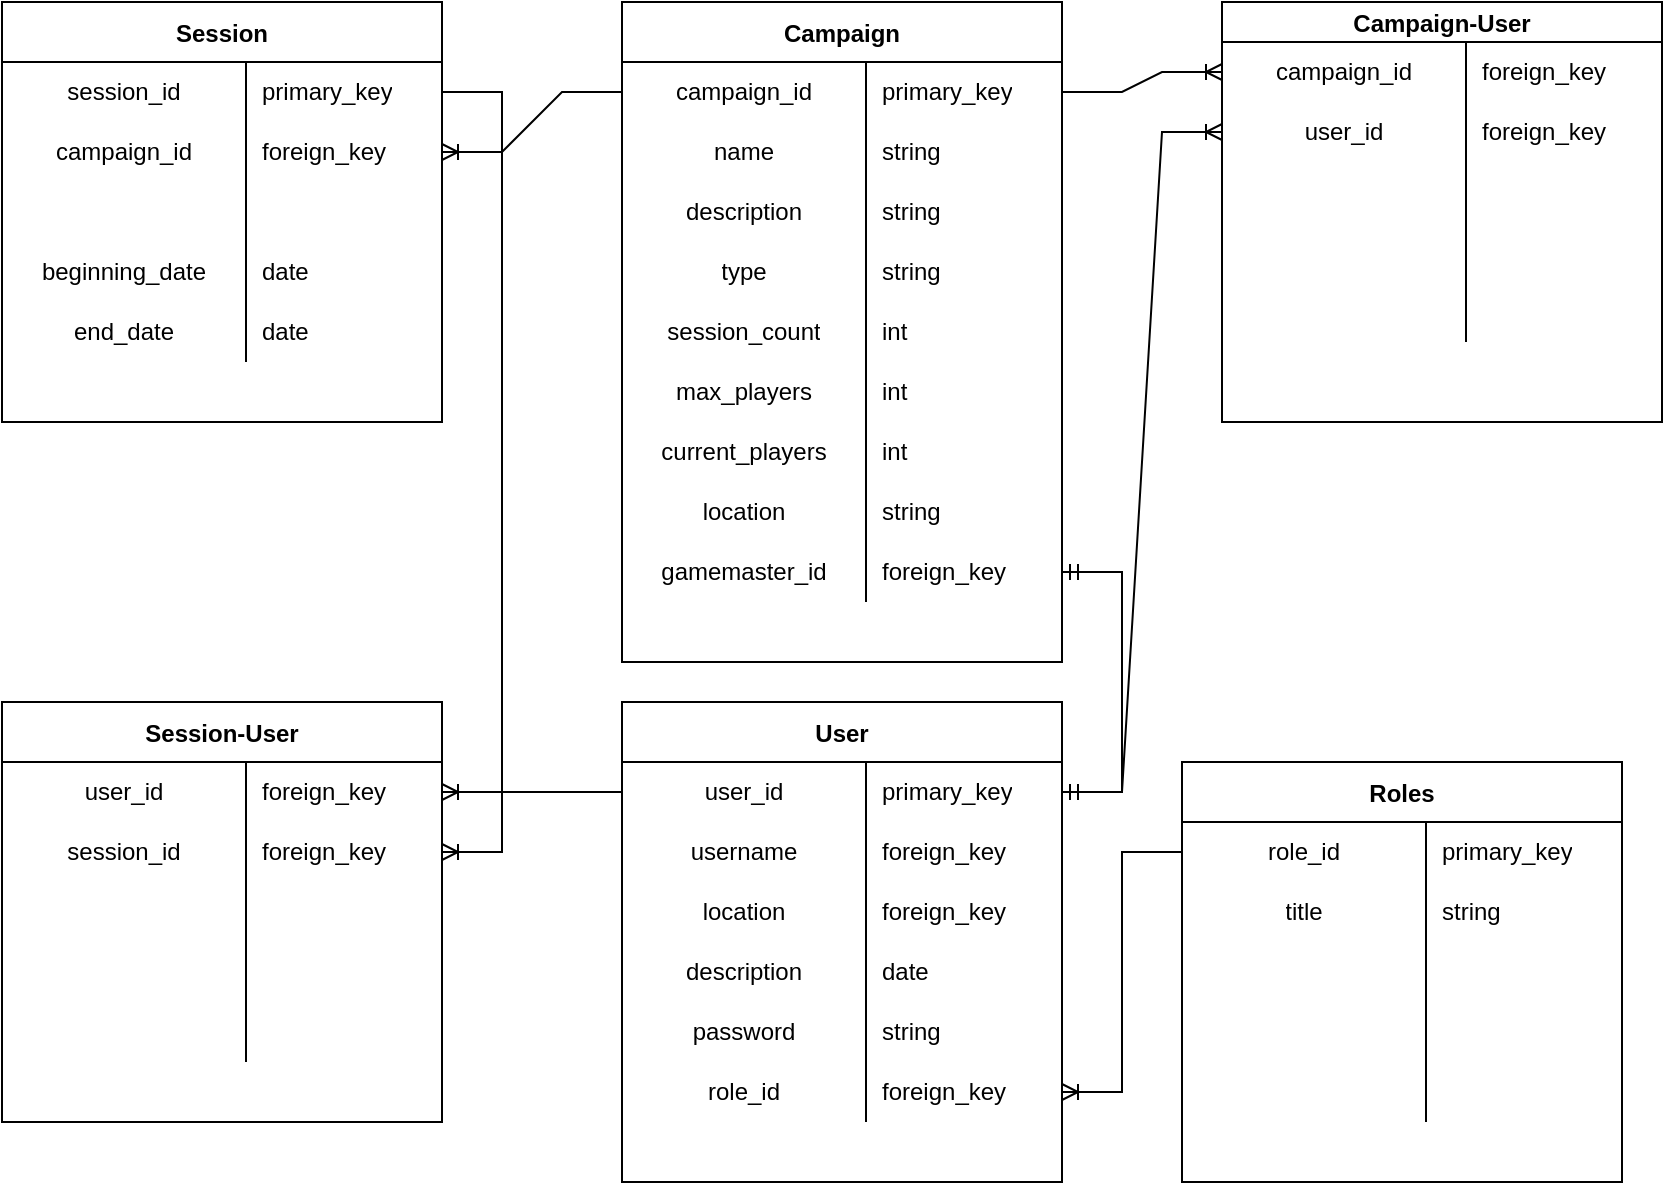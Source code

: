 <mxfile version="18.0.8"><diagram id="8HHfLeIzHqi8fVlSM80E" name="Page-1"><mxGraphModel dx="946" dy="645" grid="1" gridSize="10" guides="1" tooltips="1" connect="1" arrows="1" fold="1" page="1" pageScale="1" pageWidth="850" pageHeight="1100" math="0" shadow="0"><root><mxCell id="0"/><mxCell id="1" parent="0"/><mxCell id="jKPYnuD05pb-2-qeHmgD-6" value="Session" style="shape=table;startSize=30;container=1;collapsible=0;childLayout=tableLayout;fixedRows=1;rowLines=0;fontStyle=1;" vertex="1" parent="1"><mxGeometry x="10" y="10" width="220" height="210" as="geometry"/></mxCell><mxCell id="jKPYnuD05pb-2-qeHmgD-7" value="" style="shape=tableRow;horizontal=0;startSize=0;swimlaneHead=0;swimlaneBody=0;top=0;left=0;bottom=0;right=0;collapsible=0;dropTarget=0;fillColor=none;points=[[0,0.5],[1,0.5]];portConstraint=eastwest;" vertex="1" parent="jKPYnuD05pb-2-qeHmgD-6"><mxGeometry y="30" width="220" height="30" as="geometry"/></mxCell><mxCell id="jKPYnuD05pb-2-qeHmgD-8" value="session_id" style="shape=partialRectangle;html=1;whiteSpace=wrap;connectable=0;fillColor=none;top=0;left=0;bottom=0;right=0;overflow=hidden;pointerEvents=1;" vertex="1" parent="jKPYnuD05pb-2-qeHmgD-7"><mxGeometry width="122" height="30" as="geometry"><mxRectangle width="122" height="30" as="alternateBounds"/></mxGeometry></mxCell><mxCell id="jKPYnuD05pb-2-qeHmgD-9" value="primary_key" style="shape=partialRectangle;html=1;whiteSpace=wrap;connectable=0;fillColor=none;top=0;left=0;bottom=0;right=0;align=left;spacingLeft=6;overflow=hidden;" vertex="1" parent="jKPYnuD05pb-2-qeHmgD-7"><mxGeometry x="122" width="98" height="30" as="geometry"><mxRectangle width="98" height="30" as="alternateBounds"/></mxGeometry></mxCell><mxCell id="jKPYnuD05pb-2-qeHmgD-10" value="" style="shape=tableRow;horizontal=0;startSize=0;swimlaneHead=0;swimlaneBody=0;top=0;left=0;bottom=0;right=0;collapsible=0;dropTarget=0;fillColor=none;points=[[0,0.5],[1,0.5]];portConstraint=eastwest;" vertex="1" parent="jKPYnuD05pb-2-qeHmgD-6"><mxGeometry y="60" width="220" height="30" as="geometry"/></mxCell><mxCell id="jKPYnuD05pb-2-qeHmgD-11" value="campaign_id" style="shape=partialRectangle;html=1;whiteSpace=wrap;connectable=0;fillColor=none;top=0;left=0;bottom=0;right=0;overflow=hidden;" vertex="1" parent="jKPYnuD05pb-2-qeHmgD-10"><mxGeometry width="122" height="30" as="geometry"><mxRectangle width="122" height="30" as="alternateBounds"/></mxGeometry></mxCell><mxCell id="jKPYnuD05pb-2-qeHmgD-12" value="foreign_key" style="shape=partialRectangle;html=1;whiteSpace=wrap;connectable=0;fillColor=none;top=0;left=0;bottom=0;right=0;align=left;spacingLeft=6;overflow=hidden;" vertex="1" parent="jKPYnuD05pb-2-qeHmgD-10"><mxGeometry x="122" width="98" height="30" as="geometry"><mxRectangle width="98" height="30" as="alternateBounds"/></mxGeometry></mxCell><mxCell id="jKPYnuD05pb-2-qeHmgD-13" value="" style="shape=tableRow;horizontal=0;startSize=0;swimlaneHead=0;swimlaneBody=0;top=0;left=0;bottom=0;right=0;collapsible=0;dropTarget=0;fillColor=none;points=[[0,0.5],[1,0.5]];portConstraint=eastwest;" vertex="1" parent="jKPYnuD05pb-2-qeHmgD-6"><mxGeometry y="90" width="220" height="30" as="geometry"/></mxCell><mxCell id="jKPYnuD05pb-2-qeHmgD-14" value="" style="shape=partialRectangle;html=1;whiteSpace=wrap;connectable=0;fillColor=none;top=0;left=0;bottom=0;right=0;overflow=hidden;" vertex="1" parent="jKPYnuD05pb-2-qeHmgD-13"><mxGeometry width="122" height="30" as="geometry"><mxRectangle width="122" height="30" as="alternateBounds"/></mxGeometry></mxCell><mxCell id="jKPYnuD05pb-2-qeHmgD-15" value="" style="shape=partialRectangle;html=1;whiteSpace=wrap;connectable=0;fillColor=none;top=0;left=0;bottom=0;right=0;align=left;spacingLeft=6;overflow=hidden;" vertex="1" parent="jKPYnuD05pb-2-qeHmgD-13"><mxGeometry x="122" width="98" height="30" as="geometry"><mxRectangle width="98" height="30" as="alternateBounds"/></mxGeometry></mxCell><mxCell id="jKPYnuD05pb-2-qeHmgD-18" value="" style="shape=tableRow;horizontal=0;startSize=0;swimlaneHead=0;swimlaneBody=0;top=0;left=0;bottom=0;right=0;collapsible=0;dropTarget=0;fillColor=none;points=[[0,0.5],[1,0.5]];portConstraint=eastwest;" vertex="1" parent="jKPYnuD05pb-2-qeHmgD-6"><mxGeometry y="120" width="220" height="30" as="geometry"/></mxCell><mxCell id="jKPYnuD05pb-2-qeHmgD-19" value="beginning_date" style="shape=partialRectangle;html=1;whiteSpace=wrap;connectable=0;fillColor=none;top=0;left=0;bottom=0;right=0;overflow=hidden;" vertex="1" parent="jKPYnuD05pb-2-qeHmgD-18"><mxGeometry width="122" height="30" as="geometry"><mxRectangle width="122" height="30" as="alternateBounds"/></mxGeometry></mxCell><mxCell id="jKPYnuD05pb-2-qeHmgD-20" value="date" style="shape=partialRectangle;html=1;whiteSpace=wrap;connectable=0;fillColor=none;top=0;left=0;bottom=0;right=0;align=left;spacingLeft=6;overflow=hidden;" vertex="1" parent="jKPYnuD05pb-2-qeHmgD-18"><mxGeometry x="122" width="98" height="30" as="geometry"><mxRectangle width="98" height="30" as="alternateBounds"/></mxGeometry></mxCell><mxCell id="jKPYnuD05pb-2-qeHmgD-21" value="" style="shape=tableRow;horizontal=0;startSize=0;swimlaneHead=0;swimlaneBody=0;top=0;left=0;bottom=0;right=0;collapsible=0;dropTarget=0;fillColor=none;points=[[0,0.5],[1,0.5]];portConstraint=eastwest;" vertex="1" parent="jKPYnuD05pb-2-qeHmgD-6"><mxGeometry y="150" width="220" height="30" as="geometry"/></mxCell><mxCell id="jKPYnuD05pb-2-qeHmgD-22" value="end_date" style="shape=partialRectangle;html=1;whiteSpace=wrap;connectable=0;fillColor=none;top=0;left=0;bottom=0;right=0;overflow=hidden;" vertex="1" parent="jKPYnuD05pb-2-qeHmgD-21"><mxGeometry width="122" height="30" as="geometry"><mxRectangle width="122" height="30" as="alternateBounds"/></mxGeometry></mxCell><mxCell id="jKPYnuD05pb-2-qeHmgD-23" value="date" style="shape=partialRectangle;html=1;whiteSpace=wrap;connectable=0;fillColor=none;top=0;left=0;bottom=0;right=0;align=left;spacingLeft=6;overflow=hidden;" vertex="1" parent="jKPYnuD05pb-2-qeHmgD-21"><mxGeometry x="122" width="98" height="30" as="geometry"><mxRectangle width="98" height="30" as="alternateBounds"/></mxGeometry></mxCell><mxCell id="jKPYnuD05pb-2-qeHmgD-28" value="Campaign" style="shape=table;startSize=30;container=1;collapsible=0;childLayout=tableLayout;fixedRows=1;rowLines=0;fontStyle=1;" vertex="1" parent="1"><mxGeometry x="320" y="10" width="220" height="330" as="geometry"/></mxCell><mxCell id="jKPYnuD05pb-2-qeHmgD-29" value="" style="shape=tableRow;horizontal=0;startSize=0;swimlaneHead=0;swimlaneBody=0;top=0;left=0;bottom=0;right=0;collapsible=0;dropTarget=0;fillColor=none;points=[[0,0.5],[1,0.5]];portConstraint=eastwest;" vertex="1" parent="jKPYnuD05pb-2-qeHmgD-28"><mxGeometry y="30" width="220" height="30" as="geometry"/></mxCell><mxCell id="jKPYnuD05pb-2-qeHmgD-30" value="campaign_id" style="shape=partialRectangle;html=1;whiteSpace=wrap;connectable=0;fillColor=none;top=0;left=0;bottom=0;right=0;overflow=hidden;pointerEvents=1;" vertex="1" parent="jKPYnuD05pb-2-qeHmgD-29"><mxGeometry width="122" height="30" as="geometry"><mxRectangle width="122" height="30" as="alternateBounds"/></mxGeometry></mxCell><mxCell id="jKPYnuD05pb-2-qeHmgD-31" value="primary_key" style="shape=partialRectangle;html=1;whiteSpace=wrap;connectable=0;fillColor=none;top=0;left=0;bottom=0;right=0;align=left;spacingLeft=6;overflow=hidden;" vertex="1" parent="jKPYnuD05pb-2-qeHmgD-29"><mxGeometry x="122" width="98" height="30" as="geometry"><mxRectangle width="98" height="30" as="alternateBounds"/></mxGeometry></mxCell><mxCell id="jKPYnuD05pb-2-qeHmgD-32" value="" style="shape=tableRow;horizontal=0;startSize=0;swimlaneHead=0;swimlaneBody=0;top=0;left=0;bottom=0;right=0;collapsible=0;dropTarget=0;fillColor=none;points=[[0,0.5],[1,0.5]];portConstraint=eastwest;" vertex="1" parent="jKPYnuD05pb-2-qeHmgD-28"><mxGeometry y="60" width="220" height="30" as="geometry"/></mxCell><mxCell id="jKPYnuD05pb-2-qeHmgD-33" value="name" style="shape=partialRectangle;html=1;whiteSpace=wrap;connectable=0;fillColor=none;top=0;left=0;bottom=0;right=0;overflow=hidden;" vertex="1" parent="jKPYnuD05pb-2-qeHmgD-32"><mxGeometry width="122" height="30" as="geometry"><mxRectangle width="122" height="30" as="alternateBounds"/></mxGeometry></mxCell><mxCell id="jKPYnuD05pb-2-qeHmgD-34" value="string" style="shape=partialRectangle;html=1;whiteSpace=wrap;connectable=0;fillColor=none;top=0;left=0;bottom=0;right=0;align=left;spacingLeft=6;overflow=hidden;" vertex="1" parent="jKPYnuD05pb-2-qeHmgD-32"><mxGeometry x="122" width="98" height="30" as="geometry"><mxRectangle width="98" height="30" as="alternateBounds"/></mxGeometry></mxCell><mxCell id="jKPYnuD05pb-2-qeHmgD-35" value="" style="shape=tableRow;horizontal=0;startSize=0;swimlaneHead=0;swimlaneBody=0;top=0;left=0;bottom=0;right=0;collapsible=0;dropTarget=0;fillColor=none;points=[[0,0.5],[1,0.5]];portConstraint=eastwest;" vertex="1" parent="jKPYnuD05pb-2-qeHmgD-28"><mxGeometry y="90" width="220" height="30" as="geometry"/></mxCell><mxCell id="jKPYnuD05pb-2-qeHmgD-36" value="description" style="shape=partialRectangle;html=1;whiteSpace=wrap;connectable=0;fillColor=none;top=0;left=0;bottom=0;right=0;overflow=hidden;" vertex="1" parent="jKPYnuD05pb-2-qeHmgD-35"><mxGeometry width="122" height="30" as="geometry"><mxRectangle width="122" height="30" as="alternateBounds"/></mxGeometry></mxCell><mxCell id="jKPYnuD05pb-2-qeHmgD-37" value="string" style="shape=partialRectangle;html=1;whiteSpace=wrap;connectable=0;fillColor=none;top=0;left=0;bottom=0;right=0;align=left;spacingLeft=6;overflow=hidden;" vertex="1" parent="jKPYnuD05pb-2-qeHmgD-35"><mxGeometry x="122" width="98" height="30" as="geometry"><mxRectangle width="98" height="30" as="alternateBounds"/></mxGeometry></mxCell><mxCell id="jKPYnuD05pb-2-qeHmgD-38" value="" style="shape=tableRow;horizontal=0;startSize=0;swimlaneHead=0;swimlaneBody=0;top=0;left=0;bottom=0;right=0;collapsible=0;dropTarget=0;fillColor=none;points=[[0,0.5],[1,0.5]];portConstraint=eastwest;" vertex="1" parent="jKPYnuD05pb-2-qeHmgD-28"><mxGeometry y="120" width="220" height="30" as="geometry"/></mxCell><mxCell id="jKPYnuD05pb-2-qeHmgD-39" value="type" style="shape=partialRectangle;html=1;whiteSpace=wrap;connectable=0;fillColor=none;top=0;left=0;bottom=0;right=0;overflow=hidden;" vertex="1" parent="jKPYnuD05pb-2-qeHmgD-38"><mxGeometry width="122" height="30" as="geometry"><mxRectangle width="122" height="30" as="alternateBounds"/></mxGeometry></mxCell><mxCell id="jKPYnuD05pb-2-qeHmgD-40" value="string" style="shape=partialRectangle;html=1;whiteSpace=wrap;connectable=0;fillColor=none;top=0;left=0;bottom=0;right=0;align=left;spacingLeft=6;overflow=hidden;" vertex="1" parent="jKPYnuD05pb-2-qeHmgD-38"><mxGeometry x="122" width="98" height="30" as="geometry"><mxRectangle width="98" height="30" as="alternateBounds"/></mxGeometry></mxCell><mxCell id="jKPYnuD05pb-2-qeHmgD-41" value="" style="shape=tableRow;horizontal=0;startSize=0;swimlaneHead=0;swimlaneBody=0;top=0;left=0;bottom=0;right=0;collapsible=0;dropTarget=0;fillColor=none;points=[[0,0.5],[1,0.5]];portConstraint=eastwest;" vertex="1" parent="jKPYnuD05pb-2-qeHmgD-28"><mxGeometry y="150" width="220" height="30" as="geometry"/></mxCell><mxCell id="jKPYnuD05pb-2-qeHmgD-42" value="session_count" style="shape=partialRectangle;html=1;whiteSpace=wrap;connectable=0;fillColor=none;top=0;left=0;bottom=0;right=0;overflow=hidden;" vertex="1" parent="jKPYnuD05pb-2-qeHmgD-41"><mxGeometry width="122" height="30" as="geometry"><mxRectangle width="122" height="30" as="alternateBounds"/></mxGeometry></mxCell><mxCell id="jKPYnuD05pb-2-qeHmgD-43" value="int" style="shape=partialRectangle;html=1;whiteSpace=wrap;connectable=0;fillColor=none;top=0;left=0;bottom=0;right=0;align=left;spacingLeft=6;overflow=hidden;" vertex="1" parent="jKPYnuD05pb-2-qeHmgD-41"><mxGeometry x="122" width="98" height="30" as="geometry"><mxRectangle width="98" height="30" as="alternateBounds"/></mxGeometry></mxCell><mxCell id="jKPYnuD05pb-2-qeHmgD-60" value="" style="shape=tableRow;horizontal=0;startSize=0;swimlaneHead=0;swimlaneBody=0;top=0;left=0;bottom=0;right=0;collapsible=0;dropTarget=0;fillColor=none;points=[[0,0.5],[1,0.5]];portConstraint=eastwest;" vertex="1" parent="jKPYnuD05pb-2-qeHmgD-28"><mxGeometry y="180" width="220" height="30" as="geometry"/></mxCell><mxCell id="jKPYnuD05pb-2-qeHmgD-61" value="max_players" style="shape=partialRectangle;html=1;whiteSpace=wrap;connectable=0;fillColor=none;top=0;left=0;bottom=0;right=0;overflow=hidden;" vertex="1" parent="jKPYnuD05pb-2-qeHmgD-60"><mxGeometry width="122" height="30" as="geometry"><mxRectangle width="122" height="30" as="alternateBounds"/></mxGeometry></mxCell><mxCell id="jKPYnuD05pb-2-qeHmgD-62" value="int" style="shape=partialRectangle;html=1;whiteSpace=wrap;connectable=0;fillColor=none;top=0;left=0;bottom=0;right=0;align=left;spacingLeft=6;overflow=hidden;" vertex="1" parent="jKPYnuD05pb-2-qeHmgD-60"><mxGeometry x="122" width="98" height="30" as="geometry"><mxRectangle width="98" height="30" as="alternateBounds"/></mxGeometry></mxCell><mxCell id="jKPYnuD05pb-2-qeHmgD-63" value="" style="shape=tableRow;horizontal=0;startSize=0;swimlaneHead=0;swimlaneBody=0;top=0;left=0;bottom=0;right=0;collapsible=0;dropTarget=0;fillColor=none;points=[[0,0.5],[1,0.5]];portConstraint=eastwest;" vertex="1" parent="jKPYnuD05pb-2-qeHmgD-28"><mxGeometry y="210" width="220" height="30" as="geometry"/></mxCell><mxCell id="jKPYnuD05pb-2-qeHmgD-64" value="current_players" style="shape=partialRectangle;html=1;whiteSpace=wrap;connectable=0;fillColor=none;top=0;left=0;bottom=0;right=0;overflow=hidden;" vertex="1" parent="jKPYnuD05pb-2-qeHmgD-63"><mxGeometry width="122" height="30" as="geometry"><mxRectangle width="122" height="30" as="alternateBounds"/></mxGeometry></mxCell><mxCell id="jKPYnuD05pb-2-qeHmgD-65" value="int" style="shape=partialRectangle;html=1;whiteSpace=wrap;connectable=0;fillColor=none;top=0;left=0;bottom=0;right=0;align=left;spacingLeft=6;overflow=hidden;" vertex="1" parent="jKPYnuD05pb-2-qeHmgD-63"><mxGeometry x="122" width="98" height="30" as="geometry"><mxRectangle width="98" height="30" as="alternateBounds"/></mxGeometry></mxCell><mxCell id="jKPYnuD05pb-2-qeHmgD-66" value="" style="shape=tableRow;horizontal=0;startSize=0;swimlaneHead=0;swimlaneBody=0;top=0;left=0;bottom=0;right=0;collapsible=0;dropTarget=0;fillColor=none;points=[[0,0.5],[1,0.5]];portConstraint=eastwest;" vertex="1" parent="jKPYnuD05pb-2-qeHmgD-28"><mxGeometry y="240" width="220" height="30" as="geometry"/></mxCell><mxCell id="jKPYnuD05pb-2-qeHmgD-67" value="location" style="shape=partialRectangle;html=1;whiteSpace=wrap;connectable=0;fillColor=none;top=0;left=0;bottom=0;right=0;overflow=hidden;" vertex="1" parent="jKPYnuD05pb-2-qeHmgD-66"><mxGeometry width="122" height="30" as="geometry"><mxRectangle width="122" height="30" as="alternateBounds"/></mxGeometry></mxCell><mxCell id="jKPYnuD05pb-2-qeHmgD-68" value="string" style="shape=partialRectangle;html=1;whiteSpace=wrap;connectable=0;fillColor=none;top=0;left=0;bottom=0;right=0;align=left;spacingLeft=6;overflow=hidden;" vertex="1" parent="jKPYnuD05pb-2-qeHmgD-66"><mxGeometry x="122" width="98" height="30" as="geometry"><mxRectangle width="98" height="30" as="alternateBounds"/></mxGeometry></mxCell><mxCell id="jKPYnuD05pb-2-qeHmgD-109" value="" style="shape=tableRow;horizontal=0;startSize=0;swimlaneHead=0;swimlaneBody=0;top=0;left=0;bottom=0;right=0;collapsible=0;dropTarget=0;fillColor=none;points=[[0,0.5],[1,0.5]];portConstraint=eastwest;" vertex="1" parent="jKPYnuD05pb-2-qeHmgD-28"><mxGeometry y="270" width="220" height="30" as="geometry"/></mxCell><mxCell id="jKPYnuD05pb-2-qeHmgD-110" value="gamemaster_id" style="shape=partialRectangle;html=1;whiteSpace=wrap;connectable=0;fillColor=none;top=0;left=0;bottom=0;right=0;overflow=hidden;" vertex="1" parent="jKPYnuD05pb-2-qeHmgD-109"><mxGeometry width="122" height="30" as="geometry"><mxRectangle width="122" height="30" as="alternateBounds"/></mxGeometry></mxCell><mxCell id="jKPYnuD05pb-2-qeHmgD-111" value="foreign_key" style="shape=partialRectangle;html=1;whiteSpace=wrap;connectable=0;fillColor=none;top=0;left=0;bottom=0;right=0;align=left;spacingLeft=6;overflow=hidden;" vertex="1" parent="jKPYnuD05pb-2-qeHmgD-109"><mxGeometry x="122" width="98" height="30" as="geometry"><mxRectangle width="98" height="30" as="alternateBounds"/></mxGeometry></mxCell><mxCell id="jKPYnuD05pb-2-qeHmgD-44" value="User" style="shape=table;startSize=30;container=1;collapsible=0;childLayout=tableLayout;fixedRows=1;rowLines=0;fontStyle=1;" vertex="1" parent="1"><mxGeometry x="320" y="360" width="220" height="240" as="geometry"/></mxCell><mxCell id="jKPYnuD05pb-2-qeHmgD-45" value="" style="shape=tableRow;horizontal=0;startSize=0;swimlaneHead=0;swimlaneBody=0;top=0;left=0;bottom=0;right=0;collapsible=0;dropTarget=0;fillColor=none;points=[[0,0.5],[1,0.5]];portConstraint=eastwest;" vertex="1" parent="jKPYnuD05pb-2-qeHmgD-44"><mxGeometry y="30" width="220" height="30" as="geometry"/></mxCell><mxCell id="jKPYnuD05pb-2-qeHmgD-46" value="user_id" style="shape=partialRectangle;html=1;whiteSpace=wrap;connectable=0;fillColor=none;top=0;left=0;bottom=0;right=0;overflow=hidden;pointerEvents=1;" vertex="1" parent="jKPYnuD05pb-2-qeHmgD-45"><mxGeometry width="122" height="30" as="geometry"><mxRectangle width="122" height="30" as="alternateBounds"/></mxGeometry></mxCell><mxCell id="jKPYnuD05pb-2-qeHmgD-47" value="primary_key" style="shape=partialRectangle;html=1;whiteSpace=wrap;connectable=0;fillColor=none;top=0;left=0;bottom=0;right=0;align=left;spacingLeft=6;overflow=hidden;" vertex="1" parent="jKPYnuD05pb-2-qeHmgD-45"><mxGeometry x="122" width="98" height="30" as="geometry"><mxRectangle width="98" height="30" as="alternateBounds"/></mxGeometry></mxCell><mxCell id="jKPYnuD05pb-2-qeHmgD-48" value="" style="shape=tableRow;horizontal=0;startSize=0;swimlaneHead=0;swimlaneBody=0;top=0;left=0;bottom=0;right=0;collapsible=0;dropTarget=0;fillColor=none;points=[[0,0.5],[1,0.5]];portConstraint=eastwest;" vertex="1" parent="jKPYnuD05pb-2-qeHmgD-44"><mxGeometry y="60" width="220" height="30" as="geometry"/></mxCell><mxCell id="jKPYnuD05pb-2-qeHmgD-49" value="username" style="shape=partialRectangle;html=1;whiteSpace=wrap;connectable=0;fillColor=none;top=0;left=0;bottom=0;right=0;overflow=hidden;" vertex="1" parent="jKPYnuD05pb-2-qeHmgD-48"><mxGeometry width="122" height="30" as="geometry"><mxRectangle width="122" height="30" as="alternateBounds"/></mxGeometry></mxCell><mxCell id="jKPYnuD05pb-2-qeHmgD-50" value="foreign_key" style="shape=partialRectangle;html=1;whiteSpace=wrap;connectable=0;fillColor=none;top=0;left=0;bottom=0;right=0;align=left;spacingLeft=6;overflow=hidden;" vertex="1" parent="jKPYnuD05pb-2-qeHmgD-48"><mxGeometry x="122" width="98" height="30" as="geometry"><mxRectangle width="98" height="30" as="alternateBounds"/></mxGeometry></mxCell><mxCell id="jKPYnuD05pb-2-qeHmgD-51" value="" style="shape=tableRow;horizontal=0;startSize=0;swimlaneHead=0;swimlaneBody=0;top=0;left=0;bottom=0;right=0;collapsible=0;dropTarget=0;fillColor=none;points=[[0,0.5],[1,0.5]];portConstraint=eastwest;" vertex="1" parent="jKPYnuD05pb-2-qeHmgD-44"><mxGeometry y="90" width="220" height="30" as="geometry"/></mxCell><mxCell id="jKPYnuD05pb-2-qeHmgD-52" value="location" style="shape=partialRectangle;html=1;whiteSpace=wrap;connectable=0;fillColor=none;top=0;left=0;bottom=0;right=0;overflow=hidden;" vertex="1" parent="jKPYnuD05pb-2-qeHmgD-51"><mxGeometry width="122" height="30" as="geometry"><mxRectangle width="122" height="30" as="alternateBounds"/></mxGeometry></mxCell><mxCell id="jKPYnuD05pb-2-qeHmgD-53" value="foreign_key" style="shape=partialRectangle;html=1;whiteSpace=wrap;connectable=0;fillColor=none;top=0;left=0;bottom=0;right=0;align=left;spacingLeft=6;overflow=hidden;" vertex="1" parent="jKPYnuD05pb-2-qeHmgD-51"><mxGeometry x="122" width="98" height="30" as="geometry"><mxRectangle width="98" height="30" as="alternateBounds"/></mxGeometry></mxCell><mxCell id="jKPYnuD05pb-2-qeHmgD-54" value="" style="shape=tableRow;horizontal=0;startSize=0;swimlaneHead=0;swimlaneBody=0;top=0;left=0;bottom=0;right=0;collapsible=0;dropTarget=0;fillColor=none;points=[[0,0.5],[1,0.5]];portConstraint=eastwest;" vertex="1" parent="jKPYnuD05pb-2-qeHmgD-44"><mxGeometry y="120" width="220" height="30" as="geometry"/></mxCell><mxCell id="jKPYnuD05pb-2-qeHmgD-55" value="description" style="shape=partialRectangle;html=1;whiteSpace=wrap;connectable=0;fillColor=none;top=0;left=0;bottom=0;right=0;overflow=hidden;" vertex="1" parent="jKPYnuD05pb-2-qeHmgD-54"><mxGeometry width="122" height="30" as="geometry"><mxRectangle width="122" height="30" as="alternateBounds"/></mxGeometry></mxCell><mxCell id="jKPYnuD05pb-2-qeHmgD-56" value="date" style="shape=partialRectangle;html=1;whiteSpace=wrap;connectable=0;fillColor=none;top=0;left=0;bottom=0;right=0;align=left;spacingLeft=6;overflow=hidden;" vertex="1" parent="jKPYnuD05pb-2-qeHmgD-54"><mxGeometry x="122" width="98" height="30" as="geometry"><mxRectangle width="98" height="30" as="alternateBounds"/></mxGeometry></mxCell><mxCell id="jKPYnuD05pb-2-qeHmgD-57" value="" style="shape=tableRow;horizontal=0;startSize=0;swimlaneHead=0;swimlaneBody=0;top=0;left=0;bottom=0;right=0;collapsible=0;dropTarget=0;fillColor=none;points=[[0,0.5],[1,0.5]];portConstraint=eastwest;" vertex="1" parent="jKPYnuD05pb-2-qeHmgD-44"><mxGeometry y="150" width="220" height="30" as="geometry"/></mxCell><mxCell id="jKPYnuD05pb-2-qeHmgD-58" value="password" style="shape=partialRectangle;html=1;whiteSpace=wrap;connectable=0;fillColor=none;top=0;left=0;bottom=0;right=0;overflow=hidden;" vertex="1" parent="jKPYnuD05pb-2-qeHmgD-57"><mxGeometry width="122" height="30" as="geometry"><mxRectangle width="122" height="30" as="alternateBounds"/></mxGeometry></mxCell><mxCell id="jKPYnuD05pb-2-qeHmgD-59" value="string" style="shape=partialRectangle;html=1;whiteSpace=wrap;connectable=0;fillColor=none;top=0;left=0;bottom=0;right=0;align=left;spacingLeft=6;overflow=hidden;" vertex="1" parent="jKPYnuD05pb-2-qeHmgD-57"><mxGeometry x="122" width="98" height="30" as="geometry"><mxRectangle width="98" height="30" as="alternateBounds"/></mxGeometry></mxCell><mxCell id="jKPYnuD05pb-2-qeHmgD-129" value="" style="shape=tableRow;horizontal=0;startSize=0;swimlaneHead=0;swimlaneBody=0;top=0;left=0;bottom=0;right=0;collapsible=0;dropTarget=0;fillColor=none;points=[[0,0.5],[1,0.5]];portConstraint=eastwest;" vertex="1" parent="jKPYnuD05pb-2-qeHmgD-44"><mxGeometry y="180" width="220" height="30" as="geometry"/></mxCell><mxCell id="jKPYnuD05pb-2-qeHmgD-130" value="role_id" style="shape=partialRectangle;html=1;whiteSpace=wrap;connectable=0;fillColor=none;top=0;left=0;bottom=0;right=0;overflow=hidden;" vertex="1" parent="jKPYnuD05pb-2-qeHmgD-129"><mxGeometry width="122" height="30" as="geometry"><mxRectangle width="122" height="30" as="alternateBounds"/></mxGeometry></mxCell><mxCell id="jKPYnuD05pb-2-qeHmgD-131" value="foreign_key" style="shape=partialRectangle;html=1;whiteSpace=wrap;connectable=0;fillColor=none;top=0;left=0;bottom=0;right=0;align=left;spacingLeft=6;overflow=hidden;" vertex="1" parent="jKPYnuD05pb-2-qeHmgD-129"><mxGeometry x="122" width="98" height="30" as="geometry"><mxRectangle width="98" height="30" as="alternateBounds"/></mxGeometry></mxCell><mxCell id="jKPYnuD05pb-2-qeHmgD-71" value="" style="edgeStyle=entityRelationEdgeStyle;fontSize=12;html=1;endArrow=ERoneToMany;rounded=0;exitX=0;exitY=0.5;exitDx=0;exitDy=0;entryX=1;entryY=0.5;entryDx=0;entryDy=0;" edge="1" parent="1" source="jKPYnuD05pb-2-qeHmgD-29" target="jKPYnuD05pb-2-qeHmgD-10"><mxGeometry width="100" height="100" relative="1" as="geometry"><mxPoint x="80" y="180" as="sourcePoint"/><mxPoint x="240" y="170" as="targetPoint"/></mxGeometry></mxCell><mxCell id="jKPYnuD05pb-2-qeHmgD-73" value="Session-User" style="shape=table;startSize=30;container=1;collapsible=0;childLayout=tableLayout;fixedRows=1;rowLines=0;fontStyle=1;" vertex="1" parent="1"><mxGeometry x="10" y="360" width="220" height="210" as="geometry"/></mxCell><mxCell id="jKPYnuD05pb-2-qeHmgD-74" value="" style="shape=tableRow;horizontal=0;startSize=0;swimlaneHead=0;swimlaneBody=0;top=0;left=0;bottom=0;right=0;collapsible=0;dropTarget=0;fillColor=none;points=[[0,0.5],[1,0.5]];portConstraint=eastwest;" vertex="1" parent="jKPYnuD05pb-2-qeHmgD-73"><mxGeometry y="30" width="220" height="30" as="geometry"/></mxCell><mxCell id="jKPYnuD05pb-2-qeHmgD-75" value="user_id" style="shape=partialRectangle;html=1;whiteSpace=wrap;connectable=0;fillColor=none;top=0;left=0;bottom=0;right=0;overflow=hidden;pointerEvents=1;" vertex="1" parent="jKPYnuD05pb-2-qeHmgD-74"><mxGeometry width="122" height="30" as="geometry"><mxRectangle width="122" height="30" as="alternateBounds"/></mxGeometry></mxCell><mxCell id="jKPYnuD05pb-2-qeHmgD-76" value="foreign_key" style="shape=partialRectangle;html=1;whiteSpace=wrap;connectable=0;fillColor=none;top=0;left=0;bottom=0;right=0;align=left;spacingLeft=6;overflow=hidden;" vertex="1" parent="jKPYnuD05pb-2-qeHmgD-74"><mxGeometry x="122" width="98" height="30" as="geometry"><mxRectangle width="98" height="30" as="alternateBounds"/></mxGeometry></mxCell><mxCell id="jKPYnuD05pb-2-qeHmgD-77" value="" style="shape=tableRow;horizontal=0;startSize=0;swimlaneHead=0;swimlaneBody=0;top=0;left=0;bottom=0;right=0;collapsible=0;dropTarget=0;fillColor=none;points=[[0,0.5],[1,0.5]];portConstraint=eastwest;" vertex="1" parent="jKPYnuD05pb-2-qeHmgD-73"><mxGeometry y="60" width="220" height="30" as="geometry"/></mxCell><mxCell id="jKPYnuD05pb-2-qeHmgD-78" value="session_id" style="shape=partialRectangle;html=1;whiteSpace=wrap;connectable=0;fillColor=none;top=0;left=0;bottom=0;right=0;overflow=hidden;" vertex="1" parent="jKPYnuD05pb-2-qeHmgD-77"><mxGeometry width="122" height="30" as="geometry"><mxRectangle width="122" height="30" as="alternateBounds"/></mxGeometry></mxCell><mxCell id="jKPYnuD05pb-2-qeHmgD-79" value="foreign_key" style="shape=partialRectangle;html=1;whiteSpace=wrap;connectable=0;fillColor=none;top=0;left=0;bottom=0;right=0;align=left;spacingLeft=6;overflow=hidden;" vertex="1" parent="jKPYnuD05pb-2-qeHmgD-77"><mxGeometry x="122" width="98" height="30" as="geometry"><mxRectangle width="98" height="30" as="alternateBounds"/></mxGeometry></mxCell><mxCell id="jKPYnuD05pb-2-qeHmgD-80" value="" style="shape=tableRow;horizontal=0;startSize=0;swimlaneHead=0;swimlaneBody=0;top=0;left=0;bottom=0;right=0;collapsible=0;dropTarget=0;fillColor=none;points=[[0,0.5],[1,0.5]];portConstraint=eastwest;" vertex="1" parent="jKPYnuD05pb-2-qeHmgD-73"><mxGeometry y="90" width="220" height="30" as="geometry"/></mxCell><mxCell id="jKPYnuD05pb-2-qeHmgD-81" value="" style="shape=partialRectangle;html=1;whiteSpace=wrap;connectable=0;fillColor=none;top=0;left=0;bottom=0;right=0;overflow=hidden;" vertex="1" parent="jKPYnuD05pb-2-qeHmgD-80"><mxGeometry width="122" height="30" as="geometry"><mxRectangle width="122" height="30" as="alternateBounds"/></mxGeometry></mxCell><mxCell id="jKPYnuD05pb-2-qeHmgD-82" value="" style="shape=partialRectangle;html=1;whiteSpace=wrap;connectable=0;fillColor=none;top=0;left=0;bottom=0;right=0;align=left;spacingLeft=6;overflow=hidden;" vertex="1" parent="jKPYnuD05pb-2-qeHmgD-80"><mxGeometry x="122" width="98" height="30" as="geometry"><mxRectangle width="98" height="30" as="alternateBounds"/></mxGeometry></mxCell><mxCell id="jKPYnuD05pb-2-qeHmgD-83" value="" style="shape=tableRow;horizontal=0;startSize=0;swimlaneHead=0;swimlaneBody=0;top=0;left=0;bottom=0;right=0;collapsible=0;dropTarget=0;fillColor=none;points=[[0,0.5],[1,0.5]];portConstraint=eastwest;" vertex="1" parent="jKPYnuD05pb-2-qeHmgD-73"><mxGeometry y="120" width="220" height="30" as="geometry"/></mxCell><mxCell id="jKPYnuD05pb-2-qeHmgD-84" value="" style="shape=partialRectangle;html=1;whiteSpace=wrap;connectable=0;fillColor=none;top=0;left=0;bottom=0;right=0;overflow=hidden;" vertex="1" parent="jKPYnuD05pb-2-qeHmgD-83"><mxGeometry width="122" height="30" as="geometry"><mxRectangle width="122" height="30" as="alternateBounds"/></mxGeometry></mxCell><mxCell id="jKPYnuD05pb-2-qeHmgD-85" value="" style="shape=partialRectangle;html=1;whiteSpace=wrap;connectable=0;fillColor=none;top=0;left=0;bottom=0;right=0;align=left;spacingLeft=6;overflow=hidden;" vertex="1" parent="jKPYnuD05pb-2-qeHmgD-83"><mxGeometry x="122" width="98" height="30" as="geometry"><mxRectangle width="98" height="30" as="alternateBounds"/></mxGeometry></mxCell><mxCell id="jKPYnuD05pb-2-qeHmgD-86" value="" style="shape=tableRow;horizontal=0;startSize=0;swimlaneHead=0;swimlaneBody=0;top=0;left=0;bottom=0;right=0;collapsible=0;dropTarget=0;fillColor=none;points=[[0,0.5],[1,0.5]];portConstraint=eastwest;" vertex="1" parent="jKPYnuD05pb-2-qeHmgD-73"><mxGeometry y="150" width="220" height="30" as="geometry"/></mxCell><mxCell id="jKPYnuD05pb-2-qeHmgD-87" value="" style="shape=partialRectangle;html=1;whiteSpace=wrap;connectable=0;fillColor=none;top=0;left=0;bottom=0;right=0;overflow=hidden;" vertex="1" parent="jKPYnuD05pb-2-qeHmgD-86"><mxGeometry width="122" height="30" as="geometry"><mxRectangle width="122" height="30" as="alternateBounds"/></mxGeometry></mxCell><mxCell id="jKPYnuD05pb-2-qeHmgD-88" value="" style="shape=partialRectangle;html=1;whiteSpace=wrap;connectable=0;fillColor=none;top=0;left=0;bottom=0;right=0;align=left;spacingLeft=6;overflow=hidden;" vertex="1" parent="jKPYnuD05pb-2-qeHmgD-86"><mxGeometry x="122" width="98" height="30" as="geometry"><mxRectangle width="98" height="30" as="alternateBounds"/></mxGeometry></mxCell><mxCell id="jKPYnuD05pb-2-qeHmgD-89" value="" style="edgeStyle=entityRelationEdgeStyle;fontSize=12;html=1;endArrow=ERoneToMany;rounded=0;exitX=1;exitY=0.5;exitDx=0;exitDy=0;entryX=1;entryY=0.5;entryDx=0;entryDy=0;" edge="1" parent="1" source="jKPYnuD05pb-2-qeHmgD-7" target="jKPYnuD05pb-2-qeHmgD-77"><mxGeometry width="100" height="100" relative="1" as="geometry"><mxPoint x="330" y="65" as="sourcePoint"/><mxPoint x="220" y="290" as="targetPoint"/></mxGeometry></mxCell><mxCell id="jKPYnuD05pb-2-qeHmgD-90" value="" style="edgeStyle=entityRelationEdgeStyle;fontSize=12;html=1;endArrow=ERoneToMany;rounded=0;exitX=0;exitY=0.5;exitDx=0;exitDy=0;entryX=1;entryY=0.5;entryDx=0;entryDy=0;" edge="1" parent="1" source="jKPYnuD05pb-2-qeHmgD-45" target="jKPYnuD05pb-2-qeHmgD-74"><mxGeometry width="100" height="100" relative="1" as="geometry"><mxPoint x="240" y="65" as="sourcePoint"/><mxPoint x="240" y="415" as="targetPoint"/></mxGeometry></mxCell><mxCell id="jKPYnuD05pb-2-qeHmgD-91" value="Campaign-User" style="shape=table;startSize=20;container=1;collapsible=0;childLayout=tableLayout;fixedRows=1;rowLines=0;fontStyle=1;" vertex="1" parent="1"><mxGeometry x="620" y="10" width="220" height="210" as="geometry"/></mxCell><mxCell id="jKPYnuD05pb-2-qeHmgD-92" value="" style="shape=tableRow;horizontal=0;startSize=0;swimlaneHead=0;swimlaneBody=0;top=0;left=0;bottom=0;right=0;collapsible=0;dropTarget=0;fillColor=none;points=[[0,0.5],[1,0.5]];portConstraint=eastwest;" vertex="1" parent="jKPYnuD05pb-2-qeHmgD-91"><mxGeometry y="20" width="220" height="30" as="geometry"/></mxCell><mxCell id="jKPYnuD05pb-2-qeHmgD-93" value="campaign_id" style="shape=partialRectangle;html=1;whiteSpace=wrap;connectable=0;fillColor=none;top=0;left=0;bottom=0;right=0;overflow=hidden;pointerEvents=1;" vertex="1" parent="jKPYnuD05pb-2-qeHmgD-92"><mxGeometry width="122" height="30" as="geometry"><mxRectangle width="122" height="30" as="alternateBounds"/></mxGeometry></mxCell><mxCell id="jKPYnuD05pb-2-qeHmgD-94" value="foreign_key" style="shape=partialRectangle;html=1;whiteSpace=wrap;connectable=0;fillColor=none;top=0;left=0;bottom=0;right=0;align=left;spacingLeft=6;overflow=hidden;" vertex="1" parent="jKPYnuD05pb-2-qeHmgD-92"><mxGeometry x="122" width="98" height="30" as="geometry"><mxRectangle width="98" height="30" as="alternateBounds"/></mxGeometry></mxCell><mxCell id="jKPYnuD05pb-2-qeHmgD-95" value="" style="shape=tableRow;horizontal=0;startSize=0;swimlaneHead=0;swimlaneBody=0;top=0;left=0;bottom=0;right=0;collapsible=0;dropTarget=0;fillColor=none;points=[[0,0.5],[1,0.5]];portConstraint=eastwest;" vertex="1" parent="jKPYnuD05pb-2-qeHmgD-91"><mxGeometry y="50" width="220" height="30" as="geometry"/></mxCell><mxCell id="jKPYnuD05pb-2-qeHmgD-96" value="user_id" style="shape=partialRectangle;html=1;whiteSpace=wrap;connectable=0;fillColor=none;top=0;left=0;bottom=0;right=0;overflow=hidden;" vertex="1" parent="jKPYnuD05pb-2-qeHmgD-95"><mxGeometry width="122" height="30" as="geometry"><mxRectangle width="122" height="30" as="alternateBounds"/></mxGeometry></mxCell><mxCell id="jKPYnuD05pb-2-qeHmgD-97" value="foreign_key" style="shape=partialRectangle;html=1;whiteSpace=wrap;connectable=0;fillColor=none;top=0;left=0;bottom=0;right=0;align=left;spacingLeft=6;overflow=hidden;" vertex="1" parent="jKPYnuD05pb-2-qeHmgD-95"><mxGeometry x="122" width="98" height="30" as="geometry"><mxRectangle width="98" height="30" as="alternateBounds"/></mxGeometry></mxCell><mxCell id="jKPYnuD05pb-2-qeHmgD-98" value="" style="shape=tableRow;horizontal=0;startSize=0;swimlaneHead=0;swimlaneBody=0;top=0;left=0;bottom=0;right=0;collapsible=0;dropTarget=0;fillColor=none;points=[[0,0.5],[1,0.5]];portConstraint=eastwest;" vertex="1" parent="jKPYnuD05pb-2-qeHmgD-91"><mxGeometry y="80" width="220" height="30" as="geometry"/></mxCell><mxCell id="jKPYnuD05pb-2-qeHmgD-99" value="" style="shape=partialRectangle;html=1;whiteSpace=wrap;connectable=0;fillColor=none;top=0;left=0;bottom=0;right=0;overflow=hidden;" vertex="1" parent="jKPYnuD05pb-2-qeHmgD-98"><mxGeometry width="122" height="30" as="geometry"><mxRectangle width="122" height="30" as="alternateBounds"/></mxGeometry></mxCell><mxCell id="jKPYnuD05pb-2-qeHmgD-100" value="" style="shape=partialRectangle;html=1;whiteSpace=wrap;connectable=0;fillColor=none;top=0;left=0;bottom=0;right=0;align=left;spacingLeft=6;overflow=hidden;" vertex="1" parent="jKPYnuD05pb-2-qeHmgD-98"><mxGeometry x="122" width="98" height="30" as="geometry"><mxRectangle width="98" height="30" as="alternateBounds"/></mxGeometry></mxCell><mxCell id="jKPYnuD05pb-2-qeHmgD-101" value="" style="shape=tableRow;horizontal=0;startSize=0;swimlaneHead=0;swimlaneBody=0;top=0;left=0;bottom=0;right=0;collapsible=0;dropTarget=0;fillColor=none;points=[[0,0.5],[1,0.5]];portConstraint=eastwest;" vertex="1" parent="jKPYnuD05pb-2-qeHmgD-91"><mxGeometry y="110" width="220" height="30" as="geometry"/></mxCell><mxCell id="jKPYnuD05pb-2-qeHmgD-102" value="" style="shape=partialRectangle;html=1;whiteSpace=wrap;connectable=0;fillColor=none;top=0;left=0;bottom=0;right=0;overflow=hidden;" vertex="1" parent="jKPYnuD05pb-2-qeHmgD-101"><mxGeometry width="122" height="30" as="geometry"><mxRectangle width="122" height="30" as="alternateBounds"/></mxGeometry></mxCell><mxCell id="jKPYnuD05pb-2-qeHmgD-103" value="" style="shape=partialRectangle;html=1;whiteSpace=wrap;connectable=0;fillColor=none;top=0;left=0;bottom=0;right=0;align=left;spacingLeft=6;overflow=hidden;" vertex="1" parent="jKPYnuD05pb-2-qeHmgD-101"><mxGeometry x="122" width="98" height="30" as="geometry"><mxRectangle width="98" height="30" as="alternateBounds"/></mxGeometry></mxCell><mxCell id="jKPYnuD05pb-2-qeHmgD-104" value="" style="shape=tableRow;horizontal=0;startSize=0;swimlaneHead=0;swimlaneBody=0;top=0;left=0;bottom=0;right=0;collapsible=0;dropTarget=0;fillColor=none;points=[[0,0.5],[1,0.5]];portConstraint=eastwest;" vertex="1" parent="jKPYnuD05pb-2-qeHmgD-91"><mxGeometry y="140" width="220" height="30" as="geometry"/></mxCell><mxCell id="jKPYnuD05pb-2-qeHmgD-105" value="" style="shape=partialRectangle;html=1;whiteSpace=wrap;connectable=0;fillColor=none;top=0;left=0;bottom=0;right=0;overflow=hidden;" vertex="1" parent="jKPYnuD05pb-2-qeHmgD-104"><mxGeometry width="122" height="30" as="geometry"><mxRectangle width="122" height="30" as="alternateBounds"/></mxGeometry></mxCell><mxCell id="jKPYnuD05pb-2-qeHmgD-106" value="" style="shape=partialRectangle;html=1;whiteSpace=wrap;connectable=0;fillColor=none;top=0;left=0;bottom=0;right=0;align=left;spacingLeft=6;overflow=hidden;" vertex="1" parent="jKPYnuD05pb-2-qeHmgD-104"><mxGeometry x="122" width="98" height="30" as="geometry"><mxRectangle width="98" height="30" as="alternateBounds"/></mxGeometry></mxCell><mxCell id="jKPYnuD05pb-2-qeHmgD-107" value="" style="edgeStyle=entityRelationEdgeStyle;fontSize=12;html=1;endArrow=ERoneToMany;rounded=0;entryX=0;entryY=0.5;entryDx=0;entryDy=0;exitX=1;exitY=0.5;exitDx=0;exitDy=0;" edge="1" parent="1" source="jKPYnuD05pb-2-qeHmgD-45" target="jKPYnuD05pb-2-qeHmgD-95"><mxGeometry width="100" height="100" relative="1" as="geometry"><mxPoint x="330" y="65" as="sourcePoint"/><mxPoint x="240" y="95" as="targetPoint"/></mxGeometry></mxCell><mxCell id="jKPYnuD05pb-2-qeHmgD-108" value="" style="edgeStyle=entityRelationEdgeStyle;fontSize=12;html=1;endArrow=ERoneToMany;rounded=0;exitX=1;exitY=0.5;exitDx=0;exitDy=0;entryX=0;entryY=0.5;entryDx=0;entryDy=0;" edge="1" parent="1" source="jKPYnuD05pb-2-qeHmgD-29" target="jKPYnuD05pb-2-qeHmgD-92"><mxGeometry width="100" height="100" relative="1" as="geometry"><mxPoint x="340" y="75" as="sourcePoint"/><mxPoint x="580" y="20" as="targetPoint"/></mxGeometry></mxCell><mxCell id="jKPYnuD05pb-2-qeHmgD-132" value="Roles" style="shape=table;startSize=30;container=1;collapsible=0;childLayout=tableLayout;fixedRows=1;rowLines=0;fontStyle=1;" vertex="1" parent="1"><mxGeometry x="600" y="390" width="220" height="210" as="geometry"/></mxCell><mxCell id="jKPYnuD05pb-2-qeHmgD-133" value="" style="shape=tableRow;horizontal=0;startSize=0;swimlaneHead=0;swimlaneBody=0;top=0;left=0;bottom=0;right=0;collapsible=0;dropTarget=0;fillColor=none;points=[[0,0.5],[1,0.5]];portConstraint=eastwest;" vertex="1" parent="jKPYnuD05pb-2-qeHmgD-132"><mxGeometry y="30" width="220" height="30" as="geometry"/></mxCell><mxCell id="jKPYnuD05pb-2-qeHmgD-134" value="role_id" style="shape=partialRectangle;html=1;whiteSpace=wrap;connectable=0;fillColor=none;top=0;left=0;bottom=0;right=0;overflow=hidden;pointerEvents=1;" vertex="1" parent="jKPYnuD05pb-2-qeHmgD-133"><mxGeometry width="122" height="30" as="geometry"><mxRectangle width="122" height="30" as="alternateBounds"/></mxGeometry></mxCell><mxCell id="jKPYnuD05pb-2-qeHmgD-135" value="primary_key" style="shape=partialRectangle;html=1;whiteSpace=wrap;connectable=0;fillColor=none;top=0;left=0;bottom=0;right=0;align=left;spacingLeft=6;overflow=hidden;" vertex="1" parent="jKPYnuD05pb-2-qeHmgD-133"><mxGeometry x="122" width="98" height="30" as="geometry"><mxRectangle width="98" height="30" as="alternateBounds"/></mxGeometry></mxCell><mxCell id="jKPYnuD05pb-2-qeHmgD-136" value="" style="shape=tableRow;horizontal=0;startSize=0;swimlaneHead=0;swimlaneBody=0;top=0;left=0;bottom=0;right=0;collapsible=0;dropTarget=0;fillColor=none;points=[[0,0.5],[1,0.5]];portConstraint=eastwest;" vertex="1" parent="jKPYnuD05pb-2-qeHmgD-132"><mxGeometry y="60" width="220" height="30" as="geometry"/></mxCell><mxCell id="jKPYnuD05pb-2-qeHmgD-137" value="title" style="shape=partialRectangle;html=1;whiteSpace=wrap;connectable=0;fillColor=none;top=0;left=0;bottom=0;right=0;overflow=hidden;" vertex="1" parent="jKPYnuD05pb-2-qeHmgD-136"><mxGeometry width="122" height="30" as="geometry"><mxRectangle width="122" height="30" as="alternateBounds"/></mxGeometry></mxCell><mxCell id="jKPYnuD05pb-2-qeHmgD-138" value="string" style="shape=partialRectangle;html=1;whiteSpace=wrap;connectable=0;fillColor=none;top=0;left=0;bottom=0;right=0;align=left;spacingLeft=6;overflow=hidden;" vertex="1" parent="jKPYnuD05pb-2-qeHmgD-136"><mxGeometry x="122" width="98" height="30" as="geometry"><mxRectangle width="98" height="30" as="alternateBounds"/></mxGeometry></mxCell><mxCell id="jKPYnuD05pb-2-qeHmgD-139" value="" style="shape=tableRow;horizontal=0;startSize=0;swimlaneHead=0;swimlaneBody=0;top=0;left=0;bottom=0;right=0;collapsible=0;dropTarget=0;fillColor=none;points=[[0,0.5],[1,0.5]];portConstraint=eastwest;" vertex="1" parent="jKPYnuD05pb-2-qeHmgD-132"><mxGeometry y="90" width="220" height="30" as="geometry"/></mxCell><mxCell id="jKPYnuD05pb-2-qeHmgD-140" value="" style="shape=partialRectangle;html=1;whiteSpace=wrap;connectable=0;fillColor=none;top=0;left=0;bottom=0;right=0;overflow=hidden;" vertex="1" parent="jKPYnuD05pb-2-qeHmgD-139"><mxGeometry width="122" height="30" as="geometry"><mxRectangle width="122" height="30" as="alternateBounds"/></mxGeometry></mxCell><mxCell id="jKPYnuD05pb-2-qeHmgD-141" value="" style="shape=partialRectangle;html=1;whiteSpace=wrap;connectable=0;fillColor=none;top=0;left=0;bottom=0;right=0;align=left;spacingLeft=6;overflow=hidden;" vertex="1" parent="jKPYnuD05pb-2-qeHmgD-139"><mxGeometry x="122" width="98" height="30" as="geometry"><mxRectangle width="98" height="30" as="alternateBounds"/></mxGeometry></mxCell><mxCell id="jKPYnuD05pb-2-qeHmgD-142" value="" style="shape=tableRow;horizontal=0;startSize=0;swimlaneHead=0;swimlaneBody=0;top=0;left=0;bottom=0;right=0;collapsible=0;dropTarget=0;fillColor=none;points=[[0,0.5],[1,0.5]];portConstraint=eastwest;" vertex="1" parent="jKPYnuD05pb-2-qeHmgD-132"><mxGeometry y="120" width="220" height="30" as="geometry"/></mxCell><mxCell id="jKPYnuD05pb-2-qeHmgD-143" value="" style="shape=partialRectangle;html=1;whiteSpace=wrap;connectable=0;fillColor=none;top=0;left=0;bottom=0;right=0;overflow=hidden;" vertex="1" parent="jKPYnuD05pb-2-qeHmgD-142"><mxGeometry width="122" height="30" as="geometry"><mxRectangle width="122" height="30" as="alternateBounds"/></mxGeometry></mxCell><mxCell id="jKPYnuD05pb-2-qeHmgD-144" value="" style="shape=partialRectangle;html=1;whiteSpace=wrap;connectable=0;fillColor=none;top=0;left=0;bottom=0;right=0;align=left;spacingLeft=6;overflow=hidden;" vertex="1" parent="jKPYnuD05pb-2-qeHmgD-142"><mxGeometry x="122" width="98" height="30" as="geometry"><mxRectangle width="98" height="30" as="alternateBounds"/></mxGeometry></mxCell><mxCell id="jKPYnuD05pb-2-qeHmgD-145" value="" style="shape=tableRow;horizontal=0;startSize=0;swimlaneHead=0;swimlaneBody=0;top=0;left=0;bottom=0;right=0;collapsible=0;dropTarget=0;fillColor=none;points=[[0,0.5],[1,0.5]];portConstraint=eastwest;" vertex="1" parent="jKPYnuD05pb-2-qeHmgD-132"><mxGeometry y="150" width="220" height="30" as="geometry"/></mxCell><mxCell id="jKPYnuD05pb-2-qeHmgD-146" value="" style="shape=partialRectangle;html=1;whiteSpace=wrap;connectable=0;fillColor=none;top=0;left=0;bottom=0;right=0;overflow=hidden;" vertex="1" parent="jKPYnuD05pb-2-qeHmgD-145"><mxGeometry width="122" height="30" as="geometry"><mxRectangle width="122" height="30" as="alternateBounds"/></mxGeometry></mxCell><mxCell id="jKPYnuD05pb-2-qeHmgD-147" value="" style="shape=partialRectangle;html=1;whiteSpace=wrap;connectable=0;fillColor=none;top=0;left=0;bottom=0;right=0;align=left;spacingLeft=6;overflow=hidden;" vertex="1" parent="jKPYnuD05pb-2-qeHmgD-145"><mxGeometry x="122" width="98" height="30" as="geometry"><mxRectangle width="98" height="30" as="alternateBounds"/></mxGeometry></mxCell><mxCell id="jKPYnuD05pb-2-qeHmgD-148" value="" style="edgeStyle=entityRelationEdgeStyle;fontSize=12;html=1;endArrow=ERoneToMany;rounded=0;exitX=0;exitY=0.5;exitDx=0;exitDy=0;entryX=1;entryY=0.5;entryDx=0;entryDy=0;" edge="1" parent="1" source="jKPYnuD05pb-2-qeHmgD-133" target="jKPYnuD05pb-2-qeHmgD-129"><mxGeometry width="100" height="100" relative="1" as="geometry"><mxPoint x="660" y="370" as="sourcePoint"/><mxPoint x="760" y="270" as="targetPoint"/></mxGeometry></mxCell><mxCell id="jKPYnuD05pb-2-qeHmgD-149" value="" style="edgeStyle=entityRelationEdgeStyle;fontSize=12;html=1;endArrow=ERmandOne;startArrow=ERmandOne;rounded=0;entryX=1;entryY=0.5;entryDx=0;entryDy=0;" edge="1" parent="1" target="jKPYnuD05pb-2-qeHmgD-109"><mxGeometry width="100" height="100" relative="1" as="geometry"><mxPoint x="540" y="405" as="sourcePoint"/><mxPoint x="220" y="270" as="targetPoint"/></mxGeometry></mxCell></root></mxGraphModel></diagram></mxfile>